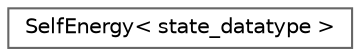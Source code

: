 digraph "Graphical Class Hierarchy"
{
 // INTERACTIVE_SVG=YES
 // LATEX_PDF_SIZE
  bgcolor="transparent";
  edge [fontname=Helvetica,fontsize=10,labelfontname=Helvetica,labelfontsize=10];
  node [fontname=Helvetica,fontsize=10,shape=box,height=0.2,width=0.4];
  rankdir="LR";
  Node0 [id="Node000000",label="SelfEnergy\< state_datatype \>",height=0.2,width=0.4,color="grey40", fillcolor="white", style="filled",URL="$d5/df6/classSelfEnergy.html",tooltip=" "];
}
